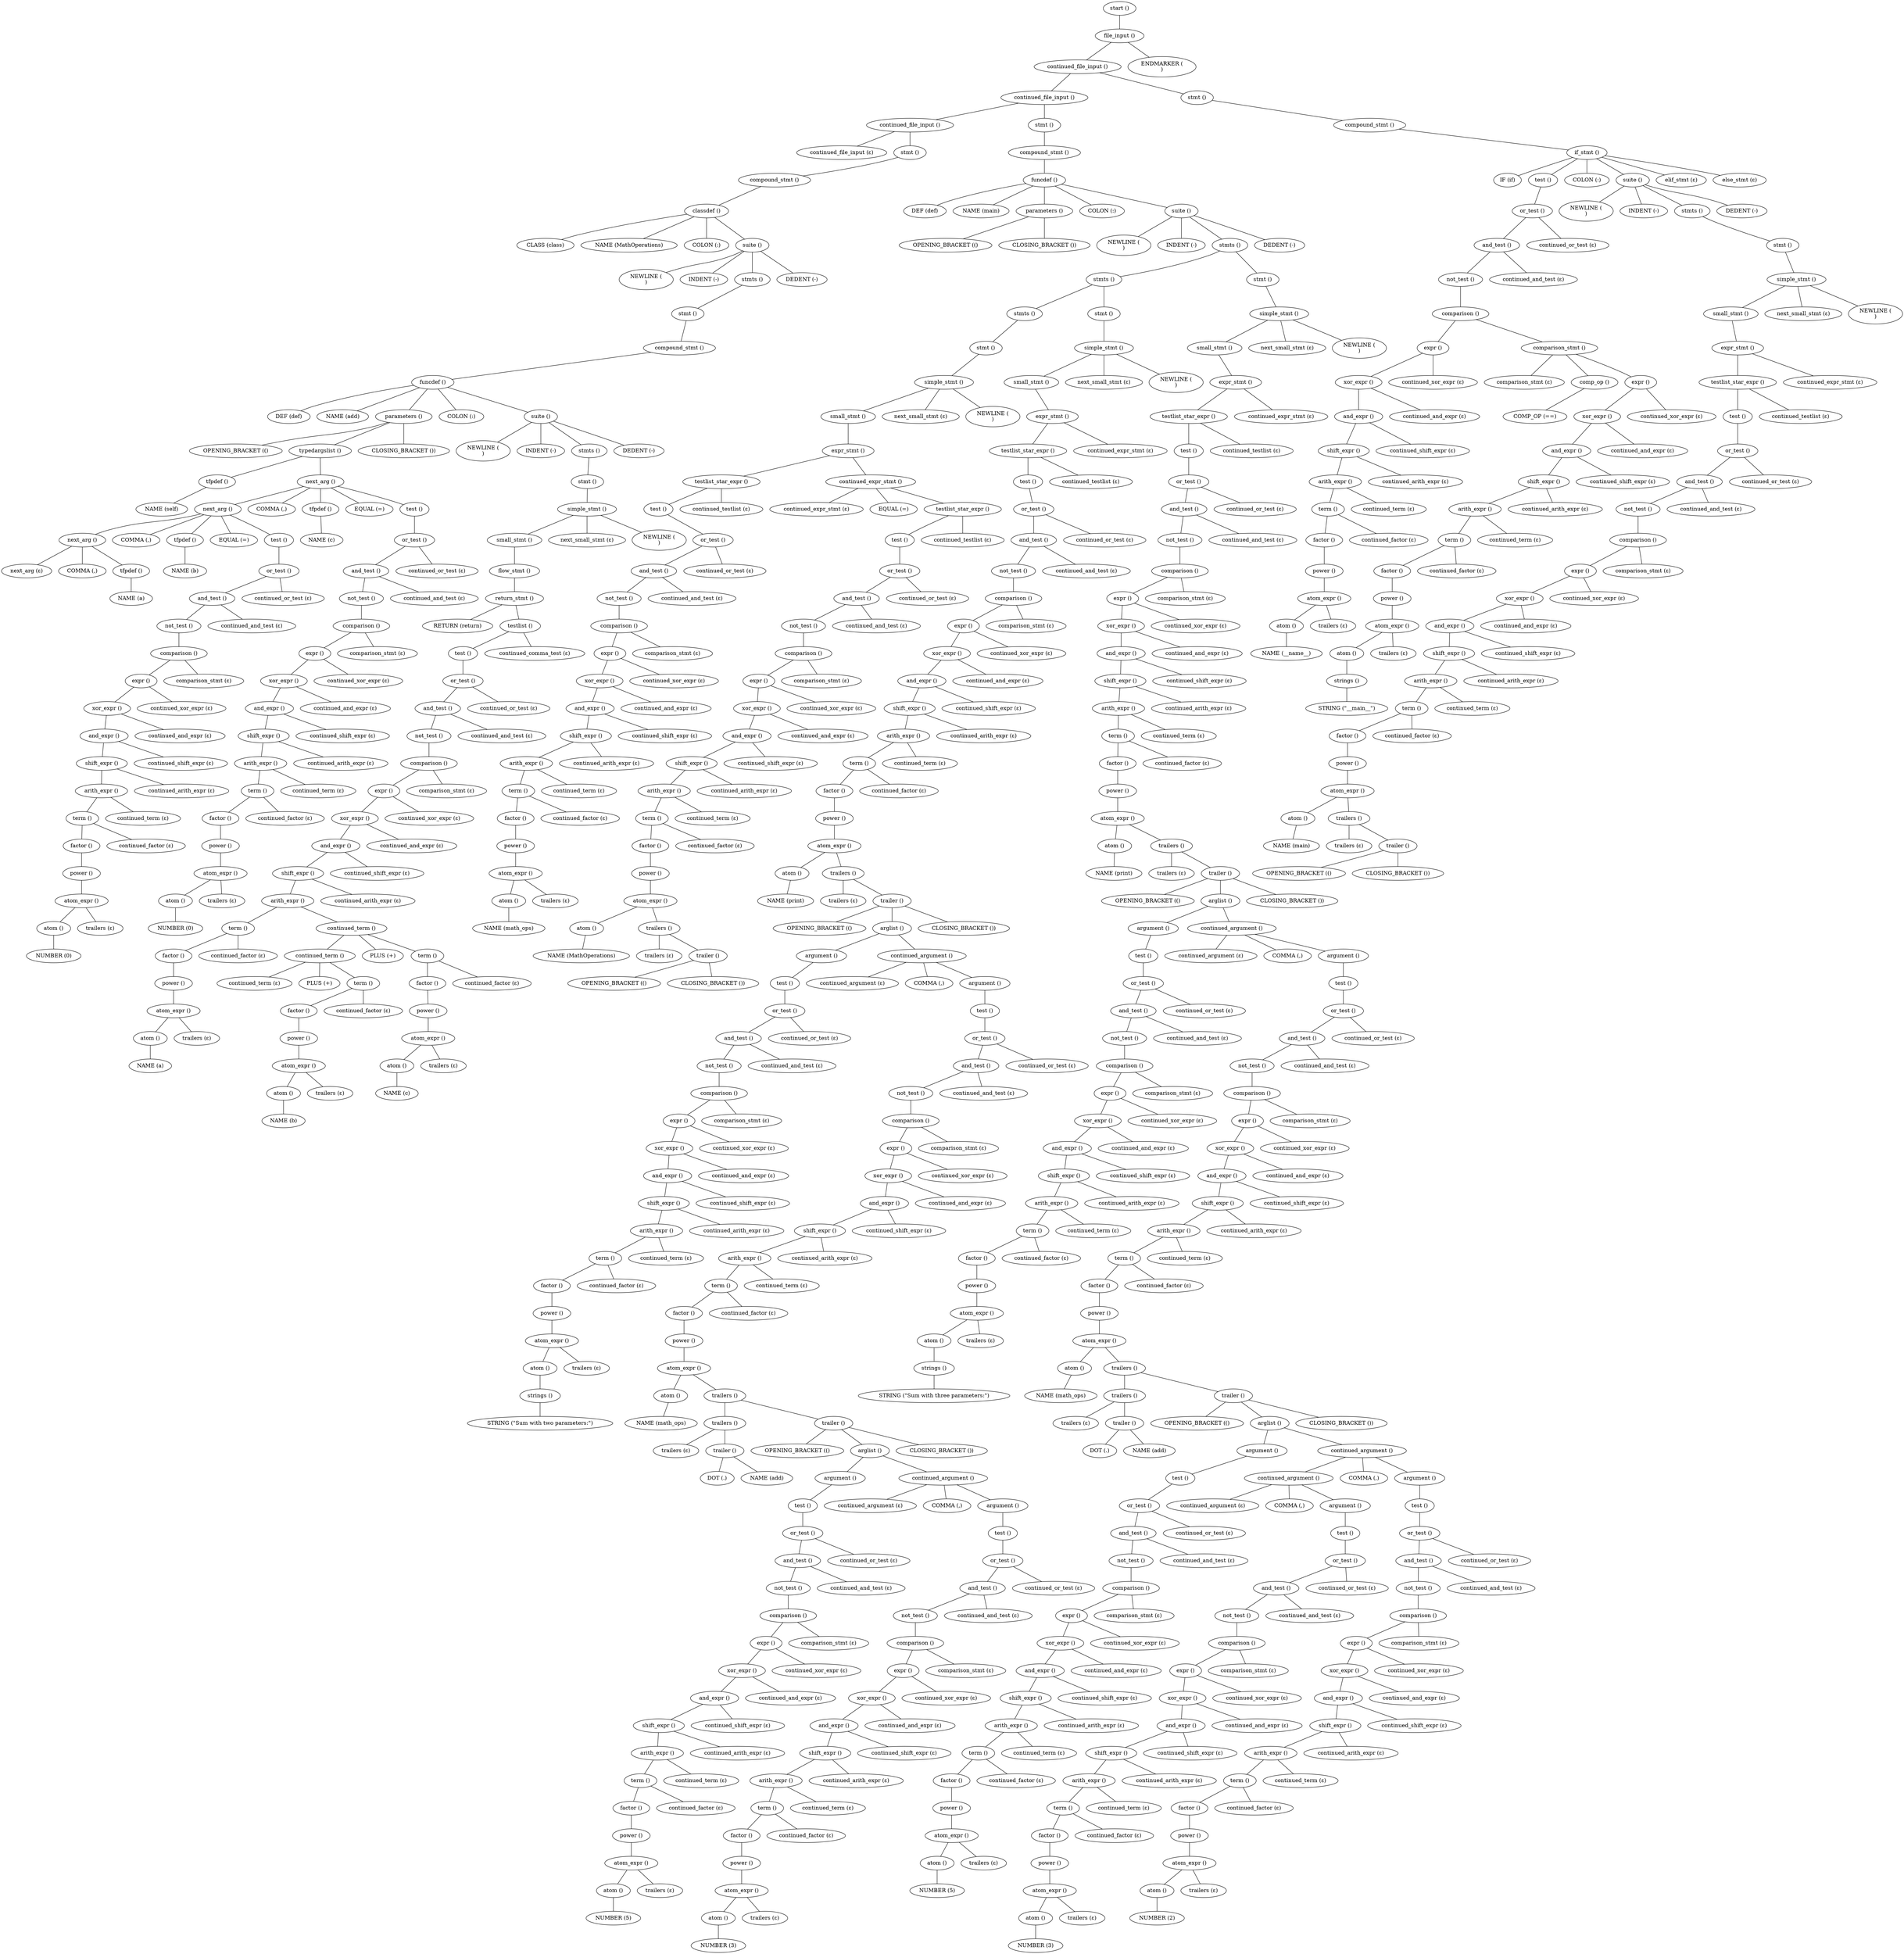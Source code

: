 Graph {
node1 [label="start ()"];
node2 [label="file_input ()"];
node3 [label="continued_file_input ()"];
node4 [label="continued_file_input ()"];
node5 [label="continued_file_input ()"];
node6 [label="continued_file_input (ε)"];
node7 [label="stmt ()"];
node8 [label="compound_stmt ()"];
node9 [label="classdef ()"];
node10 [label="CLASS (class)"];
node11 [label="NAME (MathOperations)"];
node12 [label="COLON (:)"];
node13 [label="suite ()"];
node14 [label="NEWLINE (
)"];
node15 [label="INDENT (-)"];
node16 [label="stmts ()"];
node17 [label="stmt ()"];
node18 [label="compound_stmt ()"];
node19 [label="funcdef ()"];
node20 [label="DEF (def)"];
node21 [label="NAME (add)"];
node22 [label="parameters ()"];
node23 [label="OPENING_BRACKET (()"];
node24 [label="typedargslist ()"];
node25 [label="tfpdef ()"];
node26 [label="NAME (self)"];
node27 [label="next_arg ()"];
node28 [label="next_arg ()"];
node29 [label="next_arg ()"];
node30 [label="next_arg (ε)"];
node31 [label="COMMA (,)"];
node32 [label="tfpdef ()"];
node33 [label="NAME (a)"];
node34 [label="COMMA (,)"];
node35 [label="tfpdef ()"];
node36 [label="NAME (b)"];
node37 [label="EQUAL (=)"];
node38 [label="test ()"];
node39 [label="or_test ()"];
node40 [label="and_test ()"];
node41 [label="not_test ()"];
node42 [label="comparison ()"];
node43 [label="expr ()"];
node44 [label="xor_expr ()"];
node45 [label="and_expr ()"];
node46 [label="shift_expr ()"];
node47 [label="arith_expr ()"];
node48 [label="term ()"];
node49 [label="factor ()"];
node50 [label="power ()"];
node51 [label="atom_expr ()"];
node52 [label="atom ()"];
node53 [label="NUMBER (0)"];
node54 [label="trailers (ε)"];
node55 [label="continued_factor (ε)"];
node56 [label="continued_term (ε)"];
node57 [label="continued_arith_expr (ε)"];
node58 [label="continued_shift_expr (ε)"];
node59 [label="continued_and_expr (ε)"];
node60 [label="continued_xor_expr (ε)"];
node61 [label="comparison_stmt (ε)"];
node62 [label="continued_and_test (ε)"];
node63 [label="continued_or_test (ε)"];
node64 [label="COMMA (,)"];
node65 [label="tfpdef ()"];
node66 [label="NAME (c)"];
node67 [label="EQUAL (=)"];
node68 [label="test ()"];
node69 [label="or_test ()"];
node70 [label="and_test ()"];
node71 [label="not_test ()"];
node72 [label="comparison ()"];
node73 [label="expr ()"];
node74 [label="xor_expr ()"];
node75 [label="and_expr ()"];
node76 [label="shift_expr ()"];
node77 [label="arith_expr ()"];
node78 [label="term ()"];
node79 [label="factor ()"];
node80 [label="power ()"];
node81 [label="atom_expr ()"];
node82 [label="atom ()"];
node83 [label="NUMBER (0)"];
node84 [label="trailers (ε)"];
node85 [label="continued_factor (ε)"];
node86 [label="continued_term (ε)"];
node87 [label="continued_arith_expr (ε)"];
node88 [label="continued_shift_expr (ε)"];
node89 [label="continued_and_expr (ε)"];
node90 [label="continued_xor_expr (ε)"];
node91 [label="comparison_stmt (ε)"];
node92 [label="continued_and_test (ε)"];
node93 [label="continued_or_test (ε)"];
node94 [label="CLOSING_BRACKET ())"];
node95 [label="COLON (:)"];
node96 [label="suite ()"];
node97 [label="NEWLINE (
)"];
node98 [label="INDENT (-)"];
node99 [label="stmts ()"];
node100 [label="stmt ()"];
node101 [label="simple_stmt ()"];
node102 [label="small_stmt ()"];
node103 [label="flow_stmt ()"];
node104 [label="return_stmt ()"];
node105 [label="RETURN (return)"];
node106 [label="testlist ()"];
node107 [label="test ()"];
node108 [label="or_test ()"];
node109 [label="and_test ()"];
node110 [label="not_test ()"];
node111 [label="comparison ()"];
node112 [label="expr ()"];
node113 [label="xor_expr ()"];
node114 [label="and_expr ()"];
node115 [label="shift_expr ()"];
node116 [label="arith_expr ()"];
node117 [label="term ()"];
node118 [label="factor ()"];
node119 [label="power ()"];
node120 [label="atom_expr ()"];
node121 [label="atom ()"];
node122 [label="NAME (a)"];
node123 [label="trailers (ε)"];
node124 [label="continued_factor (ε)"];
node125 [label="continued_term ()"];
node126 [label="continued_term ()"];
node127 [label="continued_term (ε)"];
node128 [label="PLUS (+)"];
node129 [label="term ()"];
node130 [label="factor ()"];
node131 [label="power ()"];
node132 [label="atom_expr ()"];
node133 [label="atom ()"];
node134 [label="NAME (b)"];
node135 [label="trailers (ε)"];
node136 [label="continued_factor (ε)"];
node137 [label="PLUS (+)"];
node138 [label="term ()"];
node139 [label="factor ()"];
node140 [label="power ()"];
node141 [label="atom_expr ()"];
node142 [label="atom ()"];
node143 [label="NAME (c)"];
node144 [label="trailers (ε)"];
node145 [label="continued_factor (ε)"];
node146 [label="continued_arith_expr (ε)"];
node147 [label="continued_shift_expr (ε)"];
node148 [label="continued_and_expr (ε)"];
node149 [label="continued_xor_expr (ε)"];
node150 [label="comparison_stmt (ε)"];
node151 [label="continued_and_test (ε)"];
node152 [label="continued_or_test (ε)"];
node153 [label="continued_comma_test (ε)"];
node154 [label="next_small_stmt (ε)"];
node155 [label="NEWLINE (
)"];
node156 [label="DEDENT (-)"];
node157 [label="DEDENT (-)"];
node158 [label="stmt ()"];
node159 [label="compound_stmt ()"];
node160 [label="funcdef ()"];
node161 [label="DEF (def)"];
node162 [label="NAME (main)"];
node163 [label="parameters ()"];
node164 [label="OPENING_BRACKET (()"];
node165 [label="CLOSING_BRACKET ())"];
node166 [label="COLON (:)"];
node167 [label="suite ()"];
node168 [label="NEWLINE (
)"];
node169 [label="INDENT (-)"];
node170 [label="stmts ()"];
node171 [label="stmts ()"];
node172 [label="stmts ()"];
node173 [label="stmt ()"];
node174 [label="simple_stmt ()"];
node175 [label="small_stmt ()"];
node176 [label="expr_stmt ()"];
node177 [label="testlist_star_expr ()"];
node178 [label="test ()"];
node179 [label="or_test ()"];
node180 [label="and_test ()"];
node181 [label="not_test ()"];
node182 [label="comparison ()"];
node183 [label="expr ()"];
node184 [label="xor_expr ()"];
node185 [label="and_expr ()"];
node186 [label="shift_expr ()"];
node187 [label="arith_expr ()"];
node188 [label="term ()"];
node189 [label="factor ()"];
node190 [label="power ()"];
node191 [label="atom_expr ()"];
node192 [label="atom ()"];
node193 [label="NAME (math_ops)"];
node194 [label="trailers (ε)"];
node195 [label="continued_factor (ε)"];
node196 [label="continued_term (ε)"];
node197 [label="continued_arith_expr (ε)"];
node198 [label="continued_shift_expr (ε)"];
node199 [label="continued_and_expr (ε)"];
node200 [label="continued_xor_expr (ε)"];
node201 [label="comparison_stmt (ε)"];
node202 [label="continued_and_test (ε)"];
node203 [label="continued_or_test (ε)"];
node204 [label="continued_testlist (ε)"];
node205 [label="continued_expr_stmt ()"];
node206 [label="continued_expr_stmt (ε)"];
node207 [label="EQUAL (=)"];
node208 [label="testlist_star_expr ()"];
node209 [label="test ()"];
node210 [label="or_test ()"];
node211 [label="and_test ()"];
node212 [label="not_test ()"];
node213 [label="comparison ()"];
node214 [label="expr ()"];
node215 [label="xor_expr ()"];
node216 [label="and_expr ()"];
node217 [label="shift_expr ()"];
node218 [label="arith_expr ()"];
node219 [label="term ()"];
node220 [label="factor ()"];
node221 [label="power ()"];
node222 [label="atom_expr ()"];
node223 [label="atom ()"];
node224 [label="NAME (MathOperations)"];
node225 [label="trailers ()"];
node226 [label="trailers (ε)"];
node227 [label="trailer ()"];
node228 [label="OPENING_BRACKET (()"];
node229 [label="CLOSING_BRACKET ())"];
node230 [label="continued_factor (ε)"];
node231 [label="continued_term (ε)"];
node232 [label="continued_arith_expr (ε)"];
node233 [label="continued_shift_expr (ε)"];
node234 [label="continued_and_expr (ε)"];
node235 [label="continued_xor_expr (ε)"];
node236 [label="comparison_stmt (ε)"];
node237 [label="continued_and_test (ε)"];
node238 [label="continued_or_test (ε)"];
node239 [label="continued_testlist (ε)"];
node240 [label="next_small_stmt (ε)"];
node241 [label="NEWLINE (
)"];
node242 [label="stmt ()"];
node243 [label="simple_stmt ()"];
node244 [label="small_stmt ()"];
node245 [label="expr_stmt ()"];
node246 [label="testlist_star_expr ()"];
node247 [label="test ()"];
node248 [label="or_test ()"];
node249 [label="and_test ()"];
node250 [label="not_test ()"];
node251 [label="comparison ()"];
node252 [label="expr ()"];
node253 [label="xor_expr ()"];
node254 [label="and_expr ()"];
node255 [label="shift_expr ()"];
node256 [label="arith_expr ()"];
node257 [label="term ()"];
node258 [label="factor ()"];
node259 [label="power ()"];
node260 [label="atom_expr ()"];
node261 [label="atom ()"];
node262 [label="NAME (print)"];
node263 [label="trailers ()"];
node264 [label="trailers (ε)"];
node265 [label="trailer ()"];
node266 [label="OPENING_BRACKET (()"];
node267 [label="arglist ()"];
node268 [label="argument ()"];
node269 [label="test ()"];
node270 [label="or_test ()"];
node271 [label="and_test ()"];
node272 [label="not_test ()"];
node273 [label="comparison ()"];
node274 [label="expr ()"];
node275 [label="xor_expr ()"];
node276 [label="and_expr ()"];
node277 [label="shift_expr ()"];
node278 [label="arith_expr ()"];
node279 [label="term ()"];
node280 [label="factor ()"];
node281 [label="power ()"];
node282 [label="atom_expr ()"];
node283 [label="atom ()"];
node284 [label="strings ()"];
node285 [label="STRING (&quot;Sum with two parameters:&quot;)"];
node286 [label="trailers (ε)"];
node287 [label="continued_factor (ε)"];
node288 [label="continued_term (ε)"];
node289 [label="continued_arith_expr (ε)"];
node290 [label="continued_shift_expr (ε)"];
node291 [label="continued_and_expr (ε)"];
node292 [label="continued_xor_expr (ε)"];
node293 [label="comparison_stmt (ε)"];
node294 [label="continued_and_test (ε)"];
node295 [label="continued_or_test (ε)"];
node296 [label="continued_argument ()"];
node297 [label="continued_argument (ε)"];
node298 [label="COMMA (,)"];
node299 [label="argument ()"];
node300 [label="test ()"];
node301 [label="or_test ()"];
node302 [label="and_test ()"];
node303 [label="not_test ()"];
node304 [label="comparison ()"];
node305 [label="expr ()"];
node306 [label="xor_expr ()"];
node307 [label="and_expr ()"];
node308 [label="shift_expr ()"];
node309 [label="arith_expr ()"];
node310 [label="term ()"];
node311 [label="factor ()"];
node312 [label="power ()"];
node313 [label="atom_expr ()"];
node314 [label="atom ()"];
node315 [label="NAME (math_ops)"];
node316 [label="trailers ()"];
node317 [label="trailers ()"];
node318 [label="trailers (ε)"];
node319 [label="trailer ()"];
node320 [label="DOT (.)"];
node321 [label="NAME (add)"];
node322 [label="trailer ()"];
node323 [label="OPENING_BRACKET (()"];
node324 [label="arglist ()"];
node325 [label="argument ()"];
node326 [label="test ()"];
node327 [label="or_test ()"];
node328 [label="and_test ()"];
node329 [label="not_test ()"];
node330 [label="comparison ()"];
node331 [label="expr ()"];
node332 [label="xor_expr ()"];
node333 [label="and_expr ()"];
node334 [label="shift_expr ()"];
node335 [label="arith_expr ()"];
node336 [label="term ()"];
node337 [label="factor ()"];
node338 [label="power ()"];
node339 [label="atom_expr ()"];
node340 [label="atom ()"];
node341 [label="NUMBER (5)"];
node342 [label="trailers (ε)"];
node343 [label="continued_factor (ε)"];
node344 [label="continued_term (ε)"];
node345 [label="continued_arith_expr (ε)"];
node346 [label="continued_shift_expr (ε)"];
node347 [label="continued_and_expr (ε)"];
node348 [label="continued_xor_expr (ε)"];
node349 [label="comparison_stmt (ε)"];
node350 [label="continued_and_test (ε)"];
node351 [label="continued_or_test (ε)"];
node352 [label="continued_argument ()"];
node353 [label="continued_argument (ε)"];
node354 [label="COMMA (,)"];
node355 [label="argument ()"];
node356 [label="test ()"];
node357 [label="or_test ()"];
node358 [label="and_test ()"];
node359 [label="not_test ()"];
node360 [label="comparison ()"];
node361 [label="expr ()"];
node362 [label="xor_expr ()"];
node363 [label="and_expr ()"];
node364 [label="shift_expr ()"];
node365 [label="arith_expr ()"];
node366 [label="term ()"];
node367 [label="factor ()"];
node368 [label="power ()"];
node369 [label="atom_expr ()"];
node370 [label="atom ()"];
node371 [label="NUMBER (3)"];
node372 [label="trailers (ε)"];
node373 [label="continued_factor (ε)"];
node374 [label="continued_term (ε)"];
node375 [label="continued_arith_expr (ε)"];
node376 [label="continued_shift_expr (ε)"];
node377 [label="continued_and_expr (ε)"];
node378 [label="continued_xor_expr (ε)"];
node379 [label="comparison_stmt (ε)"];
node380 [label="continued_and_test (ε)"];
node381 [label="continued_or_test (ε)"];
node382 [label="CLOSING_BRACKET ())"];
node383 [label="continued_factor (ε)"];
node384 [label="continued_term (ε)"];
node385 [label="continued_arith_expr (ε)"];
node386 [label="continued_shift_expr (ε)"];
node387 [label="continued_and_expr (ε)"];
node388 [label="continued_xor_expr (ε)"];
node389 [label="comparison_stmt (ε)"];
node390 [label="continued_and_test (ε)"];
node391 [label="continued_or_test (ε)"];
node392 [label="CLOSING_BRACKET ())"];
node393 [label="continued_factor (ε)"];
node394 [label="continued_term (ε)"];
node395 [label="continued_arith_expr (ε)"];
node396 [label="continued_shift_expr (ε)"];
node397 [label="continued_and_expr (ε)"];
node398 [label="continued_xor_expr (ε)"];
node399 [label="comparison_stmt (ε)"];
node400 [label="continued_and_test (ε)"];
node401 [label="continued_or_test (ε)"];
node402 [label="continued_testlist (ε)"];
node403 [label="continued_expr_stmt (ε)"];
node404 [label="next_small_stmt (ε)"];
node405 [label="NEWLINE (
)"];
node406 [label="stmt ()"];
node407 [label="simple_stmt ()"];
node408 [label="small_stmt ()"];
node409 [label="expr_stmt ()"];
node410 [label="testlist_star_expr ()"];
node411 [label="test ()"];
node412 [label="or_test ()"];
node413 [label="and_test ()"];
node414 [label="not_test ()"];
node415 [label="comparison ()"];
node416 [label="expr ()"];
node417 [label="xor_expr ()"];
node418 [label="and_expr ()"];
node419 [label="shift_expr ()"];
node420 [label="arith_expr ()"];
node421 [label="term ()"];
node422 [label="factor ()"];
node423 [label="power ()"];
node424 [label="atom_expr ()"];
node425 [label="atom ()"];
node426 [label="NAME (print)"];
node427 [label="trailers ()"];
node428 [label="trailers (ε)"];
node429 [label="trailer ()"];
node430 [label="OPENING_BRACKET (()"];
node431 [label="arglist ()"];
node432 [label="argument ()"];
node433 [label="test ()"];
node434 [label="or_test ()"];
node435 [label="and_test ()"];
node436 [label="not_test ()"];
node437 [label="comparison ()"];
node438 [label="expr ()"];
node439 [label="xor_expr ()"];
node440 [label="and_expr ()"];
node441 [label="shift_expr ()"];
node442 [label="arith_expr ()"];
node443 [label="term ()"];
node444 [label="factor ()"];
node445 [label="power ()"];
node446 [label="atom_expr ()"];
node447 [label="atom ()"];
node448 [label="strings ()"];
node449 [label="STRING (&quot;Sum with three parameters:&quot;)"];
node450 [label="trailers (ε)"];
node451 [label="continued_factor (ε)"];
node452 [label="continued_term (ε)"];
node453 [label="continued_arith_expr (ε)"];
node454 [label="continued_shift_expr (ε)"];
node455 [label="continued_and_expr (ε)"];
node456 [label="continued_xor_expr (ε)"];
node457 [label="comparison_stmt (ε)"];
node458 [label="continued_and_test (ε)"];
node459 [label="continued_or_test (ε)"];
node460 [label="continued_argument ()"];
node461 [label="continued_argument (ε)"];
node462 [label="COMMA (,)"];
node463 [label="argument ()"];
node464 [label="test ()"];
node465 [label="or_test ()"];
node466 [label="and_test ()"];
node467 [label="not_test ()"];
node468 [label="comparison ()"];
node469 [label="expr ()"];
node470 [label="xor_expr ()"];
node471 [label="and_expr ()"];
node472 [label="shift_expr ()"];
node473 [label="arith_expr ()"];
node474 [label="term ()"];
node475 [label="factor ()"];
node476 [label="power ()"];
node477 [label="atom_expr ()"];
node478 [label="atom ()"];
node479 [label="NAME (math_ops)"];
node480 [label="trailers ()"];
node481 [label="trailers ()"];
node482 [label="trailers (ε)"];
node483 [label="trailer ()"];
node484 [label="DOT (.)"];
node485 [label="NAME (add)"];
node486 [label="trailer ()"];
node487 [label="OPENING_BRACKET (()"];
node488 [label="arglist ()"];
node489 [label="argument ()"];
node490 [label="test ()"];
node491 [label="or_test ()"];
node492 [label="and_test ()"];
node493 [label="not_test ()"];
node494 [label="comparison ()"];
node495 [label="expr ()"];
node496 [label="xor_expr ()"];
node497 [label="and_expr ()"];
node498 [label="shift_expr ()"];
node499 [label="arith_expr ()"];
node500 [label="term ()"];
node501 [label="factor ()"];
node502 [label="power ()"];
node503 [label="atom_expr ()"];
node504 [label="atom ()"];
node505 [label="NUMBER (5)"];
node506 [label="trailers (ε)"];
node507 [label="continued_factor (ε)"];
node508 [label="continued_term (ε)"];
node509 [label="continued_arith_expr (ε)"];
node510 [label="continued_shift_expr (ε)"];
node511 [label="continued_and_expr (ε)"];
node512 [label="continued_xor_expr (ε)"];
node513 [label="comparison_stmt (ε)"];
node514 [label="continued_and_test (ε)"];
node515 [label="continued_or_test (ε)"];
node516 [label="continued_argument ()"];
node517 [label="continued_argument ()"];
node518 [label="continued_argument (ε)"];
node519 [label="COMMA (,)"];
node520 [label="argument ()"];
node521 [label="test ()"];
node522 [label="or_test ()"];
node523 [label="and_test ()"];
node524 [label="not_test ()"];
node525 [label="comparison ()"];
node526 [label="expr ()"];
node527 [label="xor_expr ()"];
node528 [label="and_expr ()"];
node529 [label="shift_expr ()"];
node530 [label="arith_expr ()"];
node531 [label="term ()"];
node532 [label="factor ()"];
node533 [label="power ()"];
node534 [label="atom_expr ()"];
node535 [label="atom ()"];
node536 [label="NUMBER (3)"];
node537 [label="trailers (ε)"];
node538 [label="continued_factor (ε)"];
node539 [label="continued_term (ε)"];
node540 [label="continued_arith_expr (ε)"];
node541 [label="continued_shift_expr (ε)"];
node542 [label="continued_and_expr (ε)"];
node543 [label="continued_xor_expr (ε)"];
node544 [label="comparison_stmt (ε)"];
node545 [label="continued_and_test (ε)"];
node546 [label="continued_or_test (ε)"];
node547 [label="COMMA (,)"];
node548 [label="argument ()"];
node549 [label="test ()"];
node550 [label="or_test ()"];
node551 [label="and_test ()"];
node552 [label="not_test ()"];
node553 [label="comparison ()"];
node554 [label="expr ()"];
node555 [label="xor_expr ()"];
node556 [label="and_expr ()"];
node557 [label="shift_expr ()"];
node558 [label="arith_expr ()"];
node559 [label="term ()"];
node560 [label="factor ()"];
node561 [label="power ()"];
node562 [label="atom_expr ()"];
node563 [label="atom ()"];
node564 [label="NUMBER (2)"];
node565 [label="trailers (ε)"];
node566 [label="continued_factor (ε)"];
node567 [label="continued_term (ε)"];
node568 [label="continued_arith_expr (ε)"];
node569 [label="continued_shift_expr (ε)"];
node570 [label="continued_and_expr (ε)"];
node571 [label="continued_xor_expr (ε)"];
node572 [label="comparison_stmt (ε)"];
node573 [label="continued_and_test (ε)"];
node574 [label="continued_or_test (ε)"];
node575 [label="CLOSING_BRACKET ())"];
node576 [label="continued_factor (ε)"];
node577 [label="continued_term (ε)"];
node578 [label="continued_arith_expr (ε)"];
node579 [label="continued_shift_expr (ε)"];
node580 [label="continued_and_expr (ε)"];
node581 [label="continued_xor_expr (ε)"];
node582 [label="comparison_stmt (ε)"];
node583 [label="continued_and_test (ε)"];
node584 [label="continued_or_test (ε)"];
node585 [label="CLOSING_BRACKET ())"];
node586 [label="continued_factor (ε)"];
node587 [label="continued_term (ε)"];
node588 [label="continued_arith_expr (ε)"];
node589 [label="continued_shift_expr (ε)"];
node590 [label="continued_and_expr (ε)"];
node591 [label="continued_xor_expr (ε)"];
node592 [label="comparison_stmt (ε)"];
node593 [label="continued_and_test (ε)"];
node594 [label="continued_or_test (ε)"];
node595 [label="continued_testlist (ε)"];
node596 [label="continued_expr_stmt (ε)"];
node597 [label="next_small_stmt (ε)"];
node598 [label="NEWLINE (
)"];
node599 [label="DEDENT (-)"];
node600 [label="stmt ()"];
node601 [label="compound_stmt ()"];
node602 [label="if_stmt ()"];
node603 [label="IF (if)"];
node604 [label="test ()"];
node605 [label="or_test ()"];
node606 [label="and_test ()"];
node607 [label="not_test ()"];
node608 [label="comparison ()"];
node609 [label="expr ()"];
node610 [label="xor_expr ()"];
node611 [label="and_expr ()"];
node612 [label="shift_expr ()"];
node613 [label="arith_expr ()"];
node614 [label="term ()"];
node615 [label="factor ()"];
node616 [label="power ()"];
node617 [label="atom_expr ()"];
node618 [label="atom ()"];
node619 [label="NAME (__name__)"];
node620 [label="trailers (ε)"];
node621 [label="continued_factor (ε)"];
node622 [label="continued_term (ε)"];
node623 [label="continued_arith_expr (ε)"];
node624 [label="continued_shift_expr (ε)"];
node625 [label="continued_and_expr (ε)"];
node626 [label="continued_xor_expr (ε)"];
node627 [label="comparison_stmt ()"];
node628 [label="comparison_stmt (ε)"];
node629 [label="comp_op ()"];
node630 [label="COMP_OP (==)"];
node631 [label="expr ()"];
node632 [label="xor_expr ()"];
node633 [label="and_expr ()"];
node634 [label="shift_expr ()"];
node635 [label="arith_expr ()"];
node636 [label="term ()"];
node637 [label="factor ()"];
node638 [label="power ()"];
node639 [label="atom_expr ()"];
node640 [label="atom ()"];
node641 [label="strings ()"];
node642 [label="STRING (&quot;__main__&quot;)"];
node643 [label="trailers (ε)"];
node644 [label="continued_factor (ε)"];
node645 [label="continued_term (ε)"];
node646 [label="continued_arith_expr (ε)"];
node647 [label="continued_shift_expr (ε)"];
node648 [label="continued_and_expr (ε)"];
node649 [label="continued_xor_expr (ε)"];
node650 [label="continued_and_test (ε)"];
node651 [label="continued_or_test (ε)"];
node652 [label="COLON (:)"];
node653 [label="suite ()"];
node654 [label="NEWLINE (
)"];
node655 [label="INDENT (-)"];
node656 [label="stmts ()"];
node657 [label="stmt ()"];
node658 [label="simple_stmt ()"];
node659 [label="small_stmt ()"];
node660 [label="expr_stmt ()"];
node661 [label="testlist_star_expr ()"];
node662 [label="test ()"];
node663 [label="or_test ()"];
node664 [label="and_test ()"];
node665 [label="not_test ()"];
node666 [label="comparison ()"];
node667 [label="expr ()"];
node668 [label="xor_expr ()"];
node669 [label="and_expr ()"];
node670 [label="shift_expr ()"];
node671 [label="arith_expr ()"];
node672 [label="term ()"];
node673 [label="factor ()"];
node674 [label="power ()"];
node675 [label="atom_expr ()"];
node676 [label="atom ()"];
node677 [label="NAME (main)"];
node678 [label="trailers ()"];
node679 [label="trailers (ε)"];
node680 [label="trailer ()"];
node681 [label="OPENING_BRACKET (()"];
node682 [label="CLOSING_BRACKET ())"];
node683 [label="continued_factor (ε)"];
node684 [label="continued_term (ε)"];
node685 [label="continued_arith_expr (ε)"];
node686 [label="continued_shift_expr (ε)"];
node687 [label="continued_and_expr (ε)"];
node688 [label="continued_xor_expr (ε)"];
node689 [label="comparison_stmt (ε)"];
node690 [label="continued_and_test (ε)"];
node691 [label="continued_or_test (ε)"];
node692 [label="continued_testlist (ε)"];
node693 [label="continued_expr_stmt (ε)"];
node694 [label="next_small_stmt (ε)"];
node695 [label="NEWLINE (
)"];
node696 [label="DEDENT (-)"];
node697 [label="elif_stmt (ε)"];
node698 [label="else_stmt (ε)"];
node699 [label="ENDMARKER (
)"];

node1 -- node2;
node2 -- node3;
node3 -- node4;
node4 -- node5;
node5 -- node6;
node5 -- node7;
node7 -- node8;
node8 -- node9;
node9 -- node10;
node9 -- node11;
node9 -- node12;
node9 -- node13;
node13 -- node14;
node13 -- node15;
node13 -- node16;
node16 -- node17;
node17 -- node18;
node18 -- node19;
node19 -- node20;
node19 -- node21;
node19 -- node22;
node22 -- node23;
node22 -- node24;
node24 -- node25;
node25 -- node26;
node24 -- node27;
node27 -- node28;
node28 -- node29;
node29 -- node30;
node29 -- node31;
node29 -- node32;
node32 -- node33;
node28 -- node34;
node28 -- node35;
node35 -- node36;
node28 -- node37;
node28 -- node38;
node38 -- node39;
node39 -- node40;
node40 -- node41;
node41 -- node42;
node42 -- node43;
node43 -- node44;
node44 -- node45;
node45 -- node46;
node46 -- node47;
node47 -- node48;
node48 -- node49;
node49 -- node50;
node50 -- node51;
node51 -- node52;
node52 -- node53;
node51 -- node54;
node48 -- node55;
node47 -- node56;
node46 -- node57;
node45 -- node58;
node44 -- node59;
node43 -- node60;
node42 -- node61;
node40 -- node62;
node39 -- node63;
node27 -- node64;
node27 -- node65;
node65 -- node66;
node27 -- node67;
node27 -- node68;
node68 -- node69;
node69 -- node70;
node70 -- node71;
node71 -- node72;
node72 -- node73;
node73 -- node74;
node74 -- node75;
node75 -- node76;
node76 -- node77;
node77 -- node78;
node78 -- node79;
node79 -- node80;
node80 -- node81;
node81 -- node82;
node82 -- node83;
node81 -- node84;
node78 -- node85;
node77 -- node86;
node76 -- node87;
node75 -- node88;
node74 -- node89;
node73 -- node90;
node72 -- node91;
node70 -- node92;
node69 -- node93;
node22 -- node94;
node19 -- node95;
node19 -- node96;
node96 -- node97;
node96 -- node98;
node96 -- node99;
node99 -- node100;
node100 -- node101;
node101 -- node102;
node102 -- node103;
node103 -- node104;
node104 -- node105;
node104 -- node106;
node106 -- node107;
node107 -- node108;
node108 -- node109;
node109 -- node110;
node110 -- node111;
node111 -- node112;
node112 -- node113;
node113 -- node114;
node114 -- node115;
node115 -- node116;
node116 -- node117;
node117 -- node118;
node118 -- node119;
node119 -- node120;
node120 -- node121;
node121 -- node122;
node120 -- node123;
node117 -- node124;
node116 -- node125;
node125 -- node126;
node126 -- node127;
node126 -- node128;
node126 -- node129;
node129 -- node130;
node130 -- node131;
node131 -- node132;
node132 -- node133;
node133 -- node134;
node132 -- node135;
node129 -- node136;
node125 -- node137;
node125 -- node138;
node138 -- node139;
node139 -- node140;
node140 -- node141;
node141 -- node142;
node142 -- node143;
node141 -- node144;
node138 -- node145;
node115 -- node146;
node114 -- node147;
node113 -- node148;
node112 -- node149;
node111 -- node150;
node109 -- node151;
node108 -- node152;
node106 -- node153;
node101 -- node154;
node101 -- node155;
node96 -- node156;
node13 -- node157;
node4 -- node158;
node158 -- node159;
node159 -- node160;
node160 -- node161;
node160 -- node162;
node160 -- node163;
node163 -- node164;
node163 -- node165;
node160 -- node166;
node160 -- node167;
node167 -- node168;
node167 -- node169;
node167 -- node170;
node170 -- node171;
node171 -- node172;
node172 -- node173;
node173 -- node174;
node174 -- node175;
node175 -- node176;
node176 -- node177;
node177 -- node178;
node178 -- node179;
node179 -- node180;
node180 -- node181;
node181 -- node182;
node182 -- node183;
node183 -- node184;
node184 -- node185;
node185 -- node186;
node186 -- node187;
node187 -- node188;
node188 -- node189;
node189 -- node190;
node190 -- node191;
node191 -- node192;
node192 -- node193;
node191 -- node194;
node188 -- node195;
node187 -- node196;
node186 -- node197;
node185 -- node198;
node184 -- node199;
node183 -- node200;
node182 -- node201;
node180 -- node202;
node179 -- node203;
node177 -- node204;
node176 -- node205;
node205 -- node206;
node205 -- node207;
node205 -- node208;
node208 -- node209;
node209 -- node210;
node210 -- node211;
node211 -- node212;
node212 -- node213;
node213 -- node214;
node214 -- node215;
node215 -- node216;
node216 -- node217;
node217 -- node218;
node218 -- node219;
node219 -- node220;
node220 -- node221;
node221 -- node222;
node222 -- node223;
node223 -- node224;
node222 -- node225;
node225 -- node226;
node225 -- node227;
node227 -- node228;
node227 -- node229;
node219 -- node230;
node218 -- node231;
node217 -- node232;
node216 -- node233;
node215 -- node234;
node214 -- node235;
node213 -- node236;
node211 -- node237;
node210 -- node238;
node208 -- node239;
node174 -- node240;
node174 -- node241;
node171 -- node242;
node242 -- node243;
node243 -- node244;
node244 -- node245;
node245 -- node246;
node246 -- node247;
node247 -- node248;
node248 -- node249;
node249 -- node250;
node250 -- node251;
node251 -- node252;
node252 -- node253;
node253 -- node254;
node254 -- node255;
node255 -- node256;
node256 -- node257;
node257 -- node258;
node258 -- node259;
node259 -- node260;
node260 -- node261;
node261 -- node262;
node260 -- node263;
node263 -- node264;
node263 -- node265;
node265 -- node266;
node265 -- node267;
node267 -- node268;
node268 -- node269;
node269 -- node270;
node270 -- node271;
node271 -- node272;
node272 -- node273;
node273 -- node274;
node274 -- node275;
node275 -- node276;
node276 -- node277;
node277 -- node278;
node278 -- node279;
node279 -- node280;
node280 -- node281;
node281 -- node282;
node282 -- node283;
node283 -- node284;
node284 -- node285;
node282 -- node286;
node279 -- node287;
node278 -- node288;
node277 -- node289;
node276 -- node290;
node275 -- node291;
node274 -- node292;
node273 -- node293;
node271 -- node294;
node270 -- node295;
node267 -- node296;
node296 -- node297;
node296 -- node298;
node296 -- node299;
node299 -- node300;
node300 -- node301;
node301 -- node302;
node302 -- node303;
node303 -- node304;
node304 -- node305;
node305 -- node306;
node306 -- node307;
node307 -- node308;
node308 -- node309;
node309 -- node310;
node310 -- node311;
node311 -- node312;
node312 -- node313;
node313 -- node314;
node314 -- node315;
node313 -- node316;
node316 -- node317;
node317 -- node318;
node317 -- node319;
node319 -- node320;
node319 -- node321;
node316 -- node322;
node322 -- node323;
node322 -- node324;
node324 -- node325;
node325 -- node326;
node326 -- node327;
node327 -- node328;
node328 -- node329;
node329 -- node330;
node330 -- node331;
node331 -- node332;
node332 -- node333;
node333 -- node334;
node334 -- node335;
node335 -- node336;
node336 -- node337;
node337 -- node338;
node338 -- node339;
node339 -- node340;
node340 -- node341;
node339 -- node342;
node336 -- node343;
node335 -- node344;
node334 -- node345;
node333 -- node346;
node332 -- node347;
node331 -- node348;
node330 -- node349;
node328 -- node350;
node327 -- node351;
node324 -- node352;
node352 -- node353;
node352 -- node354;
node352 -- node355;
node355 -- node356;
node356 -- node357;
node357 -- node358;
node358 -- node359;
node359 -- node360;
node360 -- node361;
node361 -- node362;
node362 -- node363;
node363 -- node364;
node364 -- node365;
node365 -- node366;
node366 -- node367;
node367 -- node368;
node368 -- node369;
node369 -- node370;
node370 -- node371;
node369 -- node372;
node366 -- node373;
node365 -- node374;
node364 -- node375;
node363 -- node376;
node362 -- node377;
node361 -- node378;
node360 -- node379;
node358 -- node380;
node357 -- node381;
node322 -- node382;
node310 -- node383;
node309 -- node384;
node308 -- node385;
node307 -- node386;
node306 -- node387;
node305 -- node388;
node304 -- node389;
node302 -- node390;
node301 -- node391;
node265 -- node392;
node257 -- node393;
node256 -- node394;
node255 -- node395;
node254 -- node396;
node253 -- node397;
node252 -- node398;
node251 -- node399;
node249 -- node400;
node248 -- node401;
node246 -- node402;
node245 -- node403;
node243 -- node404;
node243 -- node405;
node170 -- node406;
node406 -- node407;
node407 -- node408;
node408 -- node409;
node409 -- node410;
node410 -- node411;
node411 -- node412;
node412 -- node413;
node413 -- node414;
node414 -- node415;
node415 -- node416;
node416 -- node417;
node417 -- node418;
node418 -- node419;
node419 -- node420;
node420 -- node421;
node421 -- node422;
node422 -- node423;
node423 -- node424;
node424 -- node425;
node425 -- node426;
node424 -- node427;
node427 -- node428;
node427 -- node429;
node429 -- node430;
node429 -- node431;
node431 -- node432;
node432 -- node433;
node433 -- node434;
node434 -- node435;
node435 -- node436;
node436 -- node437;
node437 -- node438;
node438 -- node439;
node439 -- node440;
node440 -- node441;
node441 -- node442;
node442 -- node443;
node443 -- node444;
node444 -- node445;
node445 -- node446;
node446 -- node447;
node447 -- node448;
node448 -- node449;
node446 -- node450;
node443 -- node451;
node442 -- node452;
node441 -- node453;
node440 -- node454;
node439 -- node455;
node438 -- node456;
node437 -- node457;
node435 -- node458;
node434 -- node459;
node431 -- node460;
node460 -- node461;
node460 -- node462;
node460 -- node463;
node463 -- node464;
node464 -- node465;
node465 -- node466;
node466 -- node467;
node467 -- node468;
node468 -- node469;
node469 -- node470;
node470 -- node471;
node471 -- node472;
node472 -- node473;
node473 -- node474;
node474 -- node475;
node475 -- node476;
node476 -- node477;
node477 -- node478;
node478 -- node479;
node477 -- node480;
node480 -- node481;
node481 -- node482;
node481 -- node483;
node483 -- node484;
node483 -- node485;
node480 -- node486;
node486 -- node487;
node486 -- node488;
node488 -- node489;
node489 -- node490;
node490 -- node491;
node491 -- node492;
node492 -- node493;
node493 -- node494;
node494 -- node495;
node495 -- node496;
node496 -- node497;
node497 -- node498;
node498 -- node499;
node499 -- node500;
node500 -- node501;
node501 -- node502;
node502 -- node503;
node503 -- node504;
node504 -- node505;
node503 -- node506;
node500 -- node507;
node499 -- node508;
node498 -- node509;
node497 -- node510;
node496 -- node511;
node495 -- node512;
node494 -- node513;
node492 -- node514;
node491 -- node515;
node488 -- node516;
node516 -- node517;
node517 -- node518;
node517 -- node519;
node517 -- node520;
node520 -- node521;
node521 -- node522;
node522 -- node523;
node523 -- node524;
node524 -- node525;
node525 -- node526;
node526 -- node527;
node527 -- node528;
node528 -- node529;
node529 -- node530;
node530 -- node531;
node531 -- node532;
node532 -- node533;
node533 -- node534;
node534 -- node535;
node535 -- node536;
node534 -- node537;
node531 -- node538;
node530 -- node539;
node529 -- node540;
node528 -- node541;
node527 -- node542;
node526 -- node543;
node525 -- node544;
node523 -- node545;
node522 -- node546;
node516 -- node547;
node516 -- node548;
node548 -- node549;
node549 -- node550;
node550 -- node551;
node551 -- node552;
node552 -- node553;
node553 -- node554;
node554 -- node555;
node555 -- node556;
node556 -- node557;
node557 -- node558;
node558 -- node559;
node559 -- node560;
node560 -- node561;
node561 -- node562;
node562 -- node563;
node563 -- node564;
node562 -- node565;
node559 -- node566;
node558 -- node567;
node557 -- node568;
node556 -- node569;
node555 -- node570;
node554 -- node571;
node553 -- node572;
node551 -- node573;
node550 -- node574;
node486 -- node575;
node474 -- node576;
node473 -- node577;
node472 -- node578;
node471 -- node579;
node470 -- node580;
node469 -- node581;
node468 -- node582;
node466 -- node583;
node465 -- node584;
node429 -- node585;
node421 -- node586;
node420 -- node587;
node419 -- node588;
node418 -- node589;
node417 -- node590;
node416 -- node591;
node415 -- node592;
node413 -- node593;
node412 -- node594;
node410 -- node595;
node409 -- node596;
node407 -- node597;
node407 -- node598;
node167 -- node599;
node3 -- node600;
node600 -- node601;
node601 -- node602;
node602 -- node603;
node602 -- node604;
node604 -- node605;
node605 -- node606;
node606 -- node607;
node607 -- node608;
node608 -- node609;
node609 -- node610;
node610 -- node611;
node611 -- node612;
node612 -- node613;
node613 -- node614;
node614 -- node615;
node615 -- node616;
node616 -- node617;
node617 -- node618;
node618 -- node619;
node617 -- node620;
node614 -- node621;
node613 -- node622;
node612 -- node623;
node611 -- node624;
node610 -- node625;
node609 -- node626;
node608 -- node627;
node627 -- node628;
node627 -- node629;
node629 -- node630;
node627 -- node631;
node631 -- node632;
node632 -- node633;
node633 -- node634;
node634 -- node635;
node635 -- node636;
node636 -- node637;
node637 -- node638;
node638 -- node639;
node639 -- node640;
node640 -- node641;
node641 -- node642;
node639 -- node643;
node636 -- node644;
node635 -- node645;
node634 -- node646;
node633 -- node647;
node632 -- node648;
node631 -- node649;
node606 -- node650;
node605 -- node651;
node602 -- node652;
node602 -- node653;
node653 -- node654;
node653 -- node655;
node653 -- node656;
node656 -- node657;
node657 -- node658;
node658 -- node659;
node659 -- node660;
node660 -- node661;
node661 -- node662;
node662 -- node663;
node663 -- node664;
node664 -- node665;
node665 -- node666;
node666 -- node667;
node667 -- node668;
node668 -- node669;
node669 -- node670;
node670 -- node671;
node671 -- node672;
node672 -- node673;
node673 -- node674;
node674 -- node675;
node675 -- node676;
node676 -- node677;
node675 -- node678;
node678 -- node679;
node678 -- node680;
node680 -- node681;
node680 -- node682;
node672 -- node683;
node671 -- node684;
node670 -- node685;
node669 -- node686;
node668 -- node687;
node667 -- node688;
node666 -- node689;
node664 -- node690;
node663 -- node691;
node661 -- node692;
node660 -- node693;
node658 -- node694;
node658 -- node695;
node653 -- node696;
node602 -- node697;
node602 -- node698;
node2 -- node699;

}
